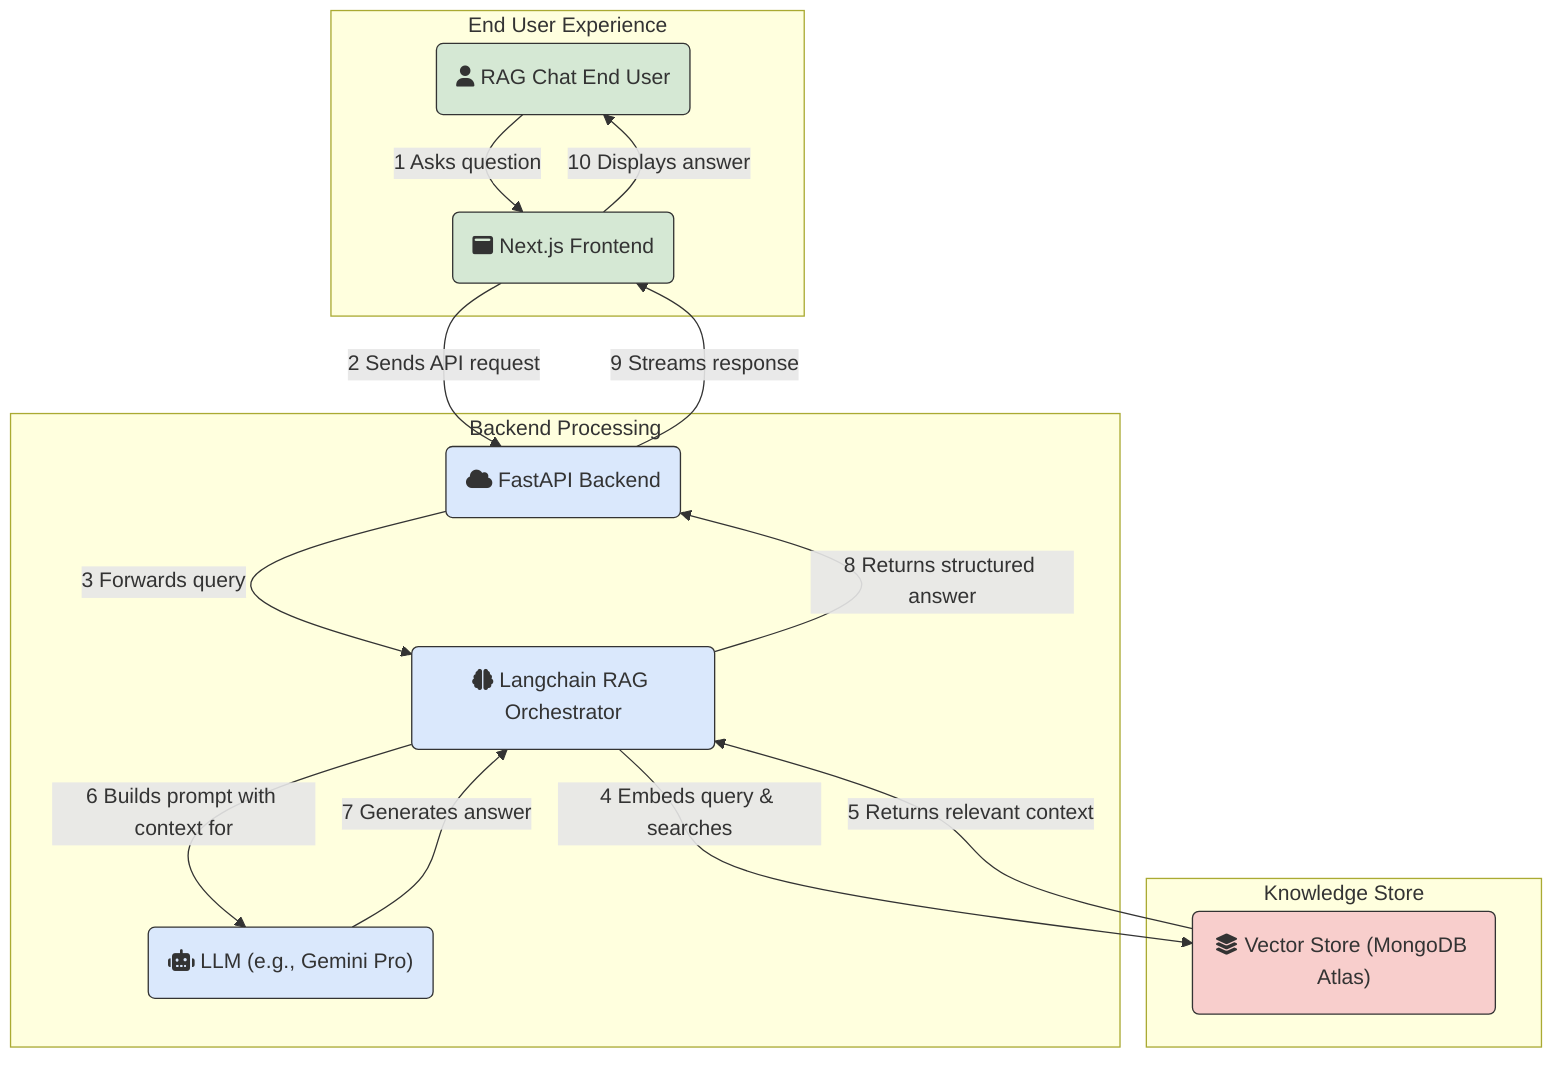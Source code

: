 flowchart TD
    subgraph "End User Experience"
        U("fa:fa-user RAG Chat End User")
        FE("fa:fa-window-maximize Next.js Frontend")
    end

    subgraph "Backend Processing"
        API("fa:fa-cloud FastAPI Backend")
        RAG("fa:fa-brain Langchain RAG Orchestrator")
        LLM("fa:fa-robot LLM (e.g., Gemini Pro)")
    end

    subgraph "Knowledge Store"
        VDB("fa:fa-layer-group Vector Store (MongoDB Atlas)")
    end

    %% User Query Flow
    U -- "1 Asks question" --> FE
    FE -- "2 Sends API request" --> API
    API -- "3 Forwards query" --> RAG
    RAG -- "4 Embeds query & searches" --> VDB
    VDB -- "5 Returns relevant context" --> RAG
    RAG -- "6 Builds prompt with context for" --> LLM
    LLM -- "7 Generates answer" --> RAG
    RAG -- "8 Returns structured answer" --> API
    API -- "9 Streams response" --> FE
    FE -- "10 Displays answer" --> U

    %% Styling
    classDef user fill:#D5E8D4,stroke:#333, color:#333;
    classDef backend fill:#DAE8FC,stroke:#333, color:#333;
    classDef data fill:#F8CECC,stroke:#333, color:#333;
    class U,FE user;
    class API,RAG,LLM backend;
    class VDB data;